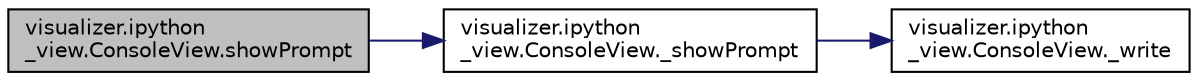 digraph "visualizer.ipython_view.ConsoleView.showPrompt"
{
  edge [fontname="Helvetica",fontsize="10",labelfontname="Helvetica",labelfontsize="10"];
  node [fontname="Helvetica",fontsize="10",shape=record];
  rankdir="LR";
  Node1 [label="visualizer.ipython\l_view.ConsoleView.showPrompt",height=0.2,width=0.4,color="black", fillcolor="grey75", style="filled", fontcolor="black"];
  Node1 -> Node2 [color="midnightblue",fontsize="10",style="solid"];
  Node2 [label="visualizer.ipython\l_view.ConsoleView._showPrompt",height=0.2,width=0.4,color="black", fillcolor="white", style="filled",URL="$d6/d63/classvisualizer_1_1ipython__view_1_1ConsoleView.html#a539d2a93fbf7a7c8ca1e6fa9fe2aa875",tooltip="Prints prompt at start of line. "];
  Node2 -> Node3 [color="midnightblue",fontsize="10",style="solid"];
  Node3 [label="visualizer.ipython\l_view.ConsoleView._write",height=0.2,width=0.4,color="black", fillcolor="white", style="filled",URL="$d6/d63/classvisualizer_1_1ipython__view_1_1ConsoleView.html#a9759d9e625a21718dcd1dfe1188cc1d2",tooltip="Write given text to buffer. "];
}
